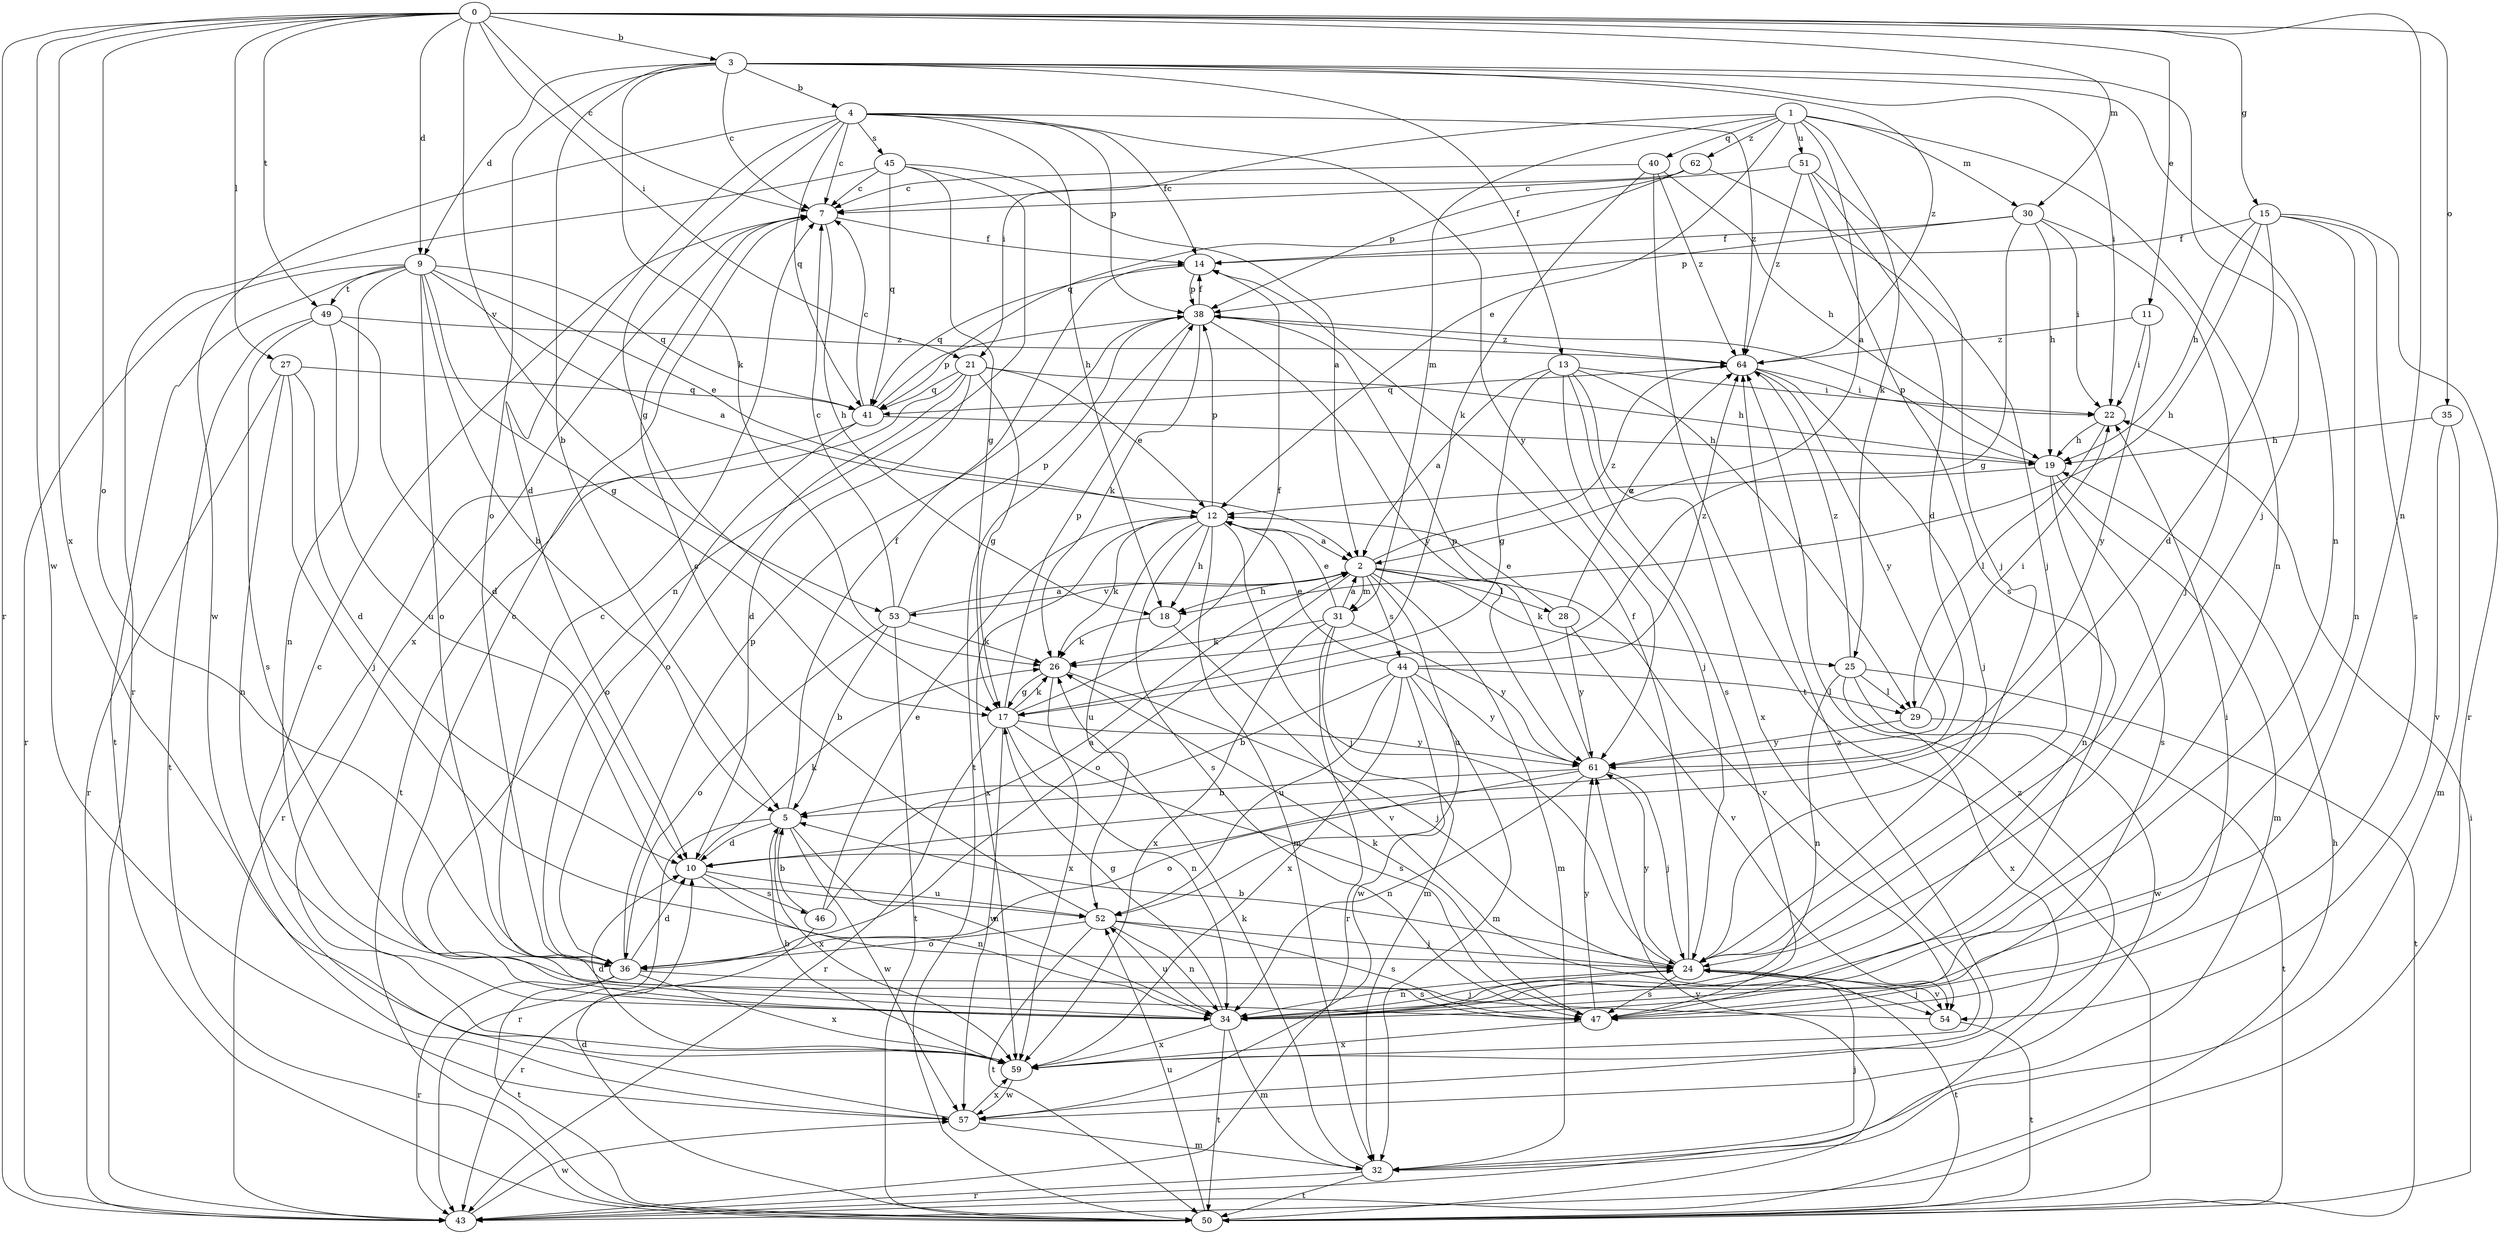 strict digraph  {
0;
1;
2;
3;
4;
5;
7;
9;
10;
11;
12;
13;
14;
15;
17;
18;
19;
21;
22;
24;
25;
26;
27;
28;
29;
30;
31;
32;
34;
35;
36;
38;
40;
41;
43;
44;
45;
46;
47;
49;
50;
51;
52;
53;
54;
57;
59;
61;
62;
64;
0 -> 3  [label=b];
0 -> 7  [label=c];
0 -> 9  [label=d];
0 -> 11  [label=e];
0 -> 15  [label=g];
0 -> 21  [label=i];
0 -> 27  [label=l];
0 -> 30  [label=m];
0 -> 34  [label=n];
0 -> 35  [label=o];
0 -> 36  [label=o];
0 -> 43  [label=r];
0 -> 49  [label=t];
0 -> 53  [label=v];
0 -> 57  [label=w];
0 -> 59  [label=x];
1 -> 2  [label=a];
1 -> 12  [label=e];
1 -> 21  [label=i];
1 -> 25  [label=k];
1 -> 30  [label=m];
1 -> 31  [label=m];
1 -> 34  [label=n];
1 -> 40  [label=q];
1 -> 51  [label=u];
1 -> 62  [label=z];
2 -> 18  [label=h];
2 -> 25  [label=k];
2 -> 28  [label=l];
2 -> 31  [label=m];
2 -> 32  [label=m];
2 -> 36  [label=o];
2 -> 44  [label=s];
2 -> 52  [label=u];
2 -> 53  [label=v];
2 -> 54  [label=v];
2 -> 64  [label=z];
3 -> 4  [label=b];
3 -> 5  [label=b];
3 -> 7  [label=c];
3 -> 9  [label=d];
3 -> 13  [label=f];
3 -> 22  [label=i];
3 -> 24  [label=j];
3 -> 26  [label=k];
3 -> 34  [label=n];
3 -> 36  [label=o];
3 -> 64  [label=z];
4 -> 7  [label=c];
4 -> 10  [label=d];
4 -> 14  [label=f];
4 -> 17  [label=g];
4 -> 18  [label=h];
4 -> 38  [label=p];
4 -> 41  [label=q];
4 -> 45  [label=s];
4 -> 57  [label=w];
4 -> 61  [label=y];
4 -> 64  [label=z];
5 -> 10  [label=d];
5 -> 14  [label=f];
5 -> 34  [label=n];
5 -> 43  [label=r];
5 -> 57  [label=w];
5 -> 59  [label=x];
7 -> 14  [label=f];
7 -> 18  [label=h];
7 -> 59  [label=x];
9 -> 2  [label=a];
9 -> 5  [label=b];
9 -> 12  [label=e];
9 -> 17  [label=g];
9 -> 34  [label=n];
9 -> 36  [label=o];
9 -> 41  [label=q];
9 -> 43  [label=r];
9 -> 49  [label=t];
9 -> 50  [label=t];
10 -> 26  [label=k];
10 -> 34  [label=n];
10 -> 46  [label=s];
10 -> 52  [label=u];
11 -> 22  [label=i];
11 -> 61  [label=y];
11 -> 64  [label=z];
12 -> 2  [label=a];
12 -> 18  [label=h];
12 -> 24  [label=j];
12 -> 26  [label=k];
12 -> 32  [label=m];
12 -> 38  [label=p];
12 -> 47  [label=s];
12 -> 52  [label=u];
12 -> 59  [label=x];
13 -> 2  [label=a];
13 -> 17  [label=g];
13 -> 22  [label=i];
13 -> 24  [label=j];
13 -> 29  [label=l];
13 -> 47  [label=s];
13 -> 59  [label=x];
14 -> 38  [label=p];
14 -> 41  [label=q];
15 -> 10  [label=d];
15 -> 14  [label=f];
15 -> 18  [label=h];
15 -> 19  [label=h];
15 -> 34  [label=n];
15 -> 43  [label=r];
15 -> 47  [label=s];
17 -> 14  [label=f];
17 -> 26  [label=k];
17 -> 34  [label=n];
17 -> 38  [label=p];
17 -> 43  [label=r];
17 -> 47  [label=s];
17 -> 57  [label=w];
17 -> 61  [label=y];
18 -> 26  [label=k];
18 -> 54  [label=v];
19 -> 12  [label=e];
19 -> 32  [label=m];
19 -> 34  [label=n];
19 -> 38  [label=p];
19 -> 47  [label=s];
21 -> 10  [label=d];
21 -> 12  [label=e];
21 -> 17  [label=g];
21 -> 19  [label=h];
21 -> 36  [label=o];
21 -> 41  [label=q];
21 -> 50  [label=t];
22 -> 19  [label=h];
22 -> 29  [label=l];
24 -> 5  [label=b];
24 -> 14  [label=f];
24 -> 34  [label=n];
24 -> 47  [label=s];
24 -> 50  [label=t];
24 -> 54  [label=v];
24 -> 61  [label=y];
25 -> 29  [label=l];
25 -> 34  [label=n];
25 -> 50  [label=t];
25 -> 57  [label=w];
25 -> 59  [label=x];
25 -> 64  [label=z];
26 -> 17  [label=g];
26 -> 24  [label=j];
26 -> 59  [label=x];
27 -> 10  [label=d];
27 -> 24  [label=j];
27 -> 34  [label=n];
27 -> 41  [label=q];
27 -> 43  [label=r];
28 -> 12  [label=e];
28 -> 54  [label=v];
28 -> 61  [label=y];
28 -> 64  [label=z];
29 -> 22  [label=i];
29 -> 50  [label=t];
29 -> 61  [label=y];
30 -> 14  [label=f];
30 -> 17  [label=g];
30 -> 19  [label=h];
30 -> 22  [label=i];
30 -> 24  [label=j];
30 -> 38  [label=p];
31 -> 2  [label=a];
31 -> 12  [label=e];
31 -> 26  [label=k];
31 -> 32  [label=m];
31 -> 43  [label=r];
31 -> 59  [label=x];
31 -> 61  [label=y];
32 -> 24  [label=j];
32 -> 26  [label=k];
32 -> 43  [label=r];
32 -> 50  [label=t];
34 -> 7  [label=c];
34 -> 17  [label=g];
34 -> 24  [label=j];
34 -> 32  [label=m];
34 -> 50  [label=t];
34 -> 52  [label=u];
34 -> 59  [label=x];
35 -> 19  [label=h];
35 -> 32  [label=m];
35 -> 54  [label=v];
36 -> 10  [label=d];
36 -> 38  [label=p];
36 -> 43  [label=r];
36 -> 47  [label=s];
36 -> 50  [label=t];
36 -> 59  [label=x];
38 -> 14  [label=f];
38 -> 26  [label=k];
38 -> 50  [label=t];
38 -> 61  [label=y];
38 -> 64  [label=z];
40 -> 7  [label=c];
40 -> 19  [label=h];
40 -> 26  [label=k];
40 -> 50  [label=t];
40 -> 64  [label=z];
41 -> 7  [label=c];
41 -> 19  [label=h];
41 -> 36  [label=o];
41 -> 38  [label=p];
41 -> 43  [label=r];
43 -> 19  [label=h];
43 -> 57  [label=w];
43 -> 64  [label=z];
44 -> 5  [label=b];
44 -> 12  [label=e];
44 -> 29  [label=l];
44 -> 32  [label=m];
44 -> 52  [label=u];
44 -> 57  [label=w];
44 -> 59  [label=x];
44 -> 61  [label=y];
44 -> 64  [label=z];
45 -> 2  [label=a];
45 -> 7  [label=c];
45 -> 17  [label=g];
45 -> 34  [label=n];
45 -> 41  [label=q];
45 -> 43  [label=r];
46 -> 2  [label=a];
46 -> 5  [label=b];
46 -> 12  [label=e];
46 -> 43  [label=r];
47 -> 22  [label=i];
47 -> 26  [label=k];
47 -> 59  [label=x];
47 -> 61  [label=y];
49 -> 10  [label=d];
49 -> 47  [label=s];
49 -> 50  [label=t];
49 -> 52  [label=u];
49 -> 64  [label=z];
50 -> 10  [label=d];
50 -> 22  [label=i];
50 -> 52  [label=u];
50 -> 61  [label=y];
51 -> 7  [label=c];
51 -> 10  [label=d];
51 -> 24  [label=j];
51 -> 47  [label=s];
51 -> 64  [label=z];
52 -> 7  [label=c];
52 -> 24  [label=j];
52 -> 34  [label=n];
52 -> 36  [label=o];
52 -> 47  [label=s];
52 -> 50  [label=t];
53 -> 2  [label=a];
53 -> 5  [label=b];
53 -> 7  [label=c];
53 -> 26  [label=k];
53 -> 36  [label=o];
53 -> 38  [label=p];
53 -> 50  [label=t];
54 -> 7  [label=c];
54 -> 24  [label=j];
54 -> 50  [label=t];
57 -> 7  [label=c];
57 -> 32  [label=m];
57 -> 59  [label=x];
57 -> 64  [label=z];
59 -> 5  [label=b];
59 -> 10  [label=d];
59 -> 57  [label=w];
61 -> 5  [label=b];
61 -> 24  [label=j];
61 -> 34  [label=n];
61 -> 36  [label=o];
61 -> 38  [label=p];
62 -> 7  [label=c];
62 -> 24  [label=j];
62 -> 38  [label=p];
62 -> 41  [label=q];
64 -> 22  [label=i];
64 -> 24  [label=j];
64 -> 41  [label=q];
64 -> 61  [label=y];
}
